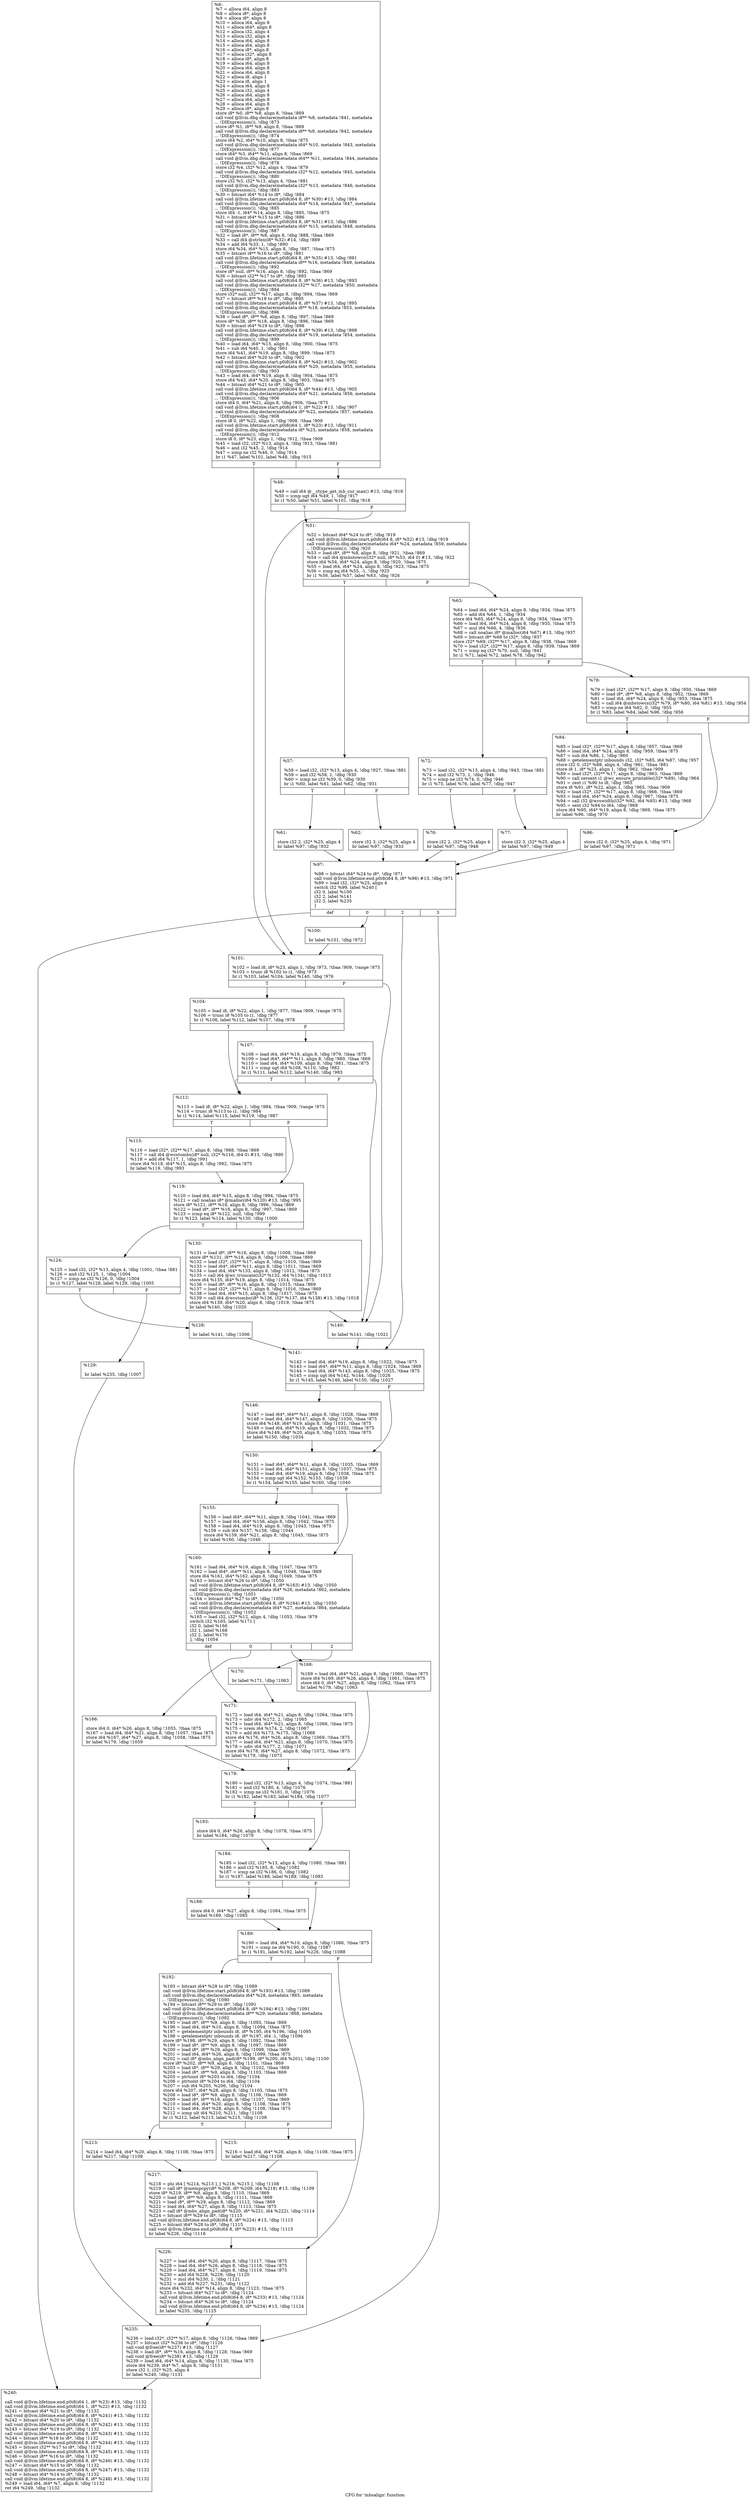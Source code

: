 digraph "CFG for 'mbsalign' function" {
	label="CFG for 'mbsalign' function";

	Node0xb84970 [shape=record,label="{%6:\l  %7 = alloca i64, align 8\l  %8 = alloca i8*, align 8\l  %9 = alloca i8*, align 8\l  %10 = alloca i64, align 8\l  %11 = alloca i64*, align 8\l  %12 = alloca i32, align 4\l  %13 = alloca i32, align 4\l  %14 = alloca i64, align 8\l  %15 = alloca i64, align 8\l  %16 = alloca i8*, align 8\l  %17 = alloca i32*, align 8\l  %18 = alloca i8*, align 8\l  %19 = alloca i64, align 8\l  %20 = alloca i64, align 8\l  %21 = alloca i64, align 8\l  %22 = alloca i8, align 1\l  %23 = alloca i8, align 1\l  %24 = alloca i64, align 8\l  %25 = alloca i32, align 4\l  %26 = alloca i64, align 8\l  %27 = alloca i64, align 8\l  %28 = alloca i64, align 8\l  %29 = alloca i8*, align 8\l  store i8* %0, i8** %8, align 8, !tbaa !869\l  call void @llvm.dbg.declare(metadata i8** %8, metadata !841, metadata\l... !DIExpression()), !dbg !873\l  store i8* %1, i8** %9, align 8, !tbaa !869\l  call void @llvm.dbg.declare(metadata i8** %9, metadata !842, metadata\l... !DIExpression()), !dbg !874\l  store i64 %2, i64* %10, align 8, !tbaa !875\l  call void @llvm.dbg.declare(metadata i64* %10, metadata !843, metadata\l... !DIExpression()), !dbg !877\l  store i64* %3, i64** %11, align 8, !tbaa !869\l  call void @llvm.dbg.declare(metadata i64** %11, metadata !844, metadata\l... !DIExpression()), !dbg !878\l  store i32 %4, i32* %12, align 4, !tbaa !879\l  call void @llvm.dbg.declare(metadata i32* %12, metadata !845, metadata\l... !DIExpression()), !dbg !880\l  store i32 %5, i32* %13, align 4, !tbaa !881\l  call void @llvm.dbg.declare(metadata i32* %13, metadata !846, metadata\l... !DIExpression()), !dbg !883\l  %30 = bitcast i64* %14 to i8*, !dbg !884\l  call void @llvm.lifetime.start.p0i8(i64 8, i8* %30) #13, !dbg !884\l  call void @llvm.dbg.declare(metadata i64* %14, metadata !847, metadata\l... !DIExpression()), !dbg !885\l  store i64 -1, i64* %14, align 8, !dbg !885, !tbaa !875\l  %31 = bitcast i64* %15 to i8*, !dbg !886\l  call void @llvm.lifetime.start.p0i8(i64 8, i8* %31) #13, !dbg !886\l  call void @llvm.dbg.declare(metadata i64* %15, metadata !848, metadata\l... !DIExpression()), !dbg !887\l  %32 = load i8*, i8** %8, align 8, !dbg !888, !tbaa !869\l  %33 = call i64 @strlen(i8* %32) #14, !dbg !889\l  %34 = add i64 %33, 1, !dbg !890\l  store i64 %34, i64* %15, align 8, !dbg !887, !tbaa !875\l  %35 = bitcast i8** %16 to i8*, !dbg !891\l  call void @llvm.lifetime.start.p0i8(i64 8, i8* %35) #13, !dbg !891\l  call void @llvm.dbg.declare(metadata i8** %16, metadata !849, metadata\l... !DIExpression()), !dbg !892\l  store i8* null, i8** %16, align 8, !dbg !892, !tbaa !869\l  %36 = bitcast i32** %17 to i8*, !dbg !893\l  call void @llvm.lifetime.start.p0i8(i64 8, i8* %36) #13, !dbg !893\l  call void @llvm.dbg.declare(metadata i32** %17, metadata !850, metadata\l... !DIExpression()), !dbg !894\l  store i32* null, i32** %17, align 8, !dbg !894, !tbaa !869\l  %37 = bitcast i8** %18 to i8*, !dbg !895\l  call void @llvm.lifetime.start.p0i8(i64 8, i8* %37) #13, !dbg !895\l  call void @llvm.dbg.declare(metadata i8** %18, metadata !853, metadata\l... !DIExpression()), !dbg !896\l  %38 = load i8*, i8** %8, align 8, !dbg !897, !tbaa !869\l  store i8* %38, i8** %18, align 8, !dbg !896, !tbaa !869\l  %39 = bitcast i64* %19 to i8*, !dbg !898\l  call void @llvm.lifetime.start.p0i8(i64 8, i8* %39) #13, !dbg !898\l  call void @llvm.dbg.declare(metadata i64* %19, metadata !854, metadata\l... !DIExpression()), !dbg !899\l  %40 = load i64, i64* %15, align 8, !dbg !900, !tbaa !875\l  %41 = sub i64 %40, 1, !dbg !901\l  store i64 %41, i64* %19, align 8, !dbg !899, !tbaa !875\l  %42 = bitcast i64* %20 to i8*, !dbg !902\l  call void @llvm.lifetime.start.p0i8(i64 8, i8* %42) #13, !dbg !902\l  call void @llvm.dbg.declare(metadata i64* %20, metadata !855, metadata\l... !DIExpression()), !dbg !903\l  %43 = load i64, i64* %19, align 8, !dbg !904, !tbaa !875\l  store i64 %43, i64* %20, align 8, !dbg !903, !tbaa !875\l  %44 = bitcast i64* %21 to i8*, !dbg !905\l  call void @llvm.lifetime.start.p0i8(i64 8, i8* %44) #13, !dbg !905\l  call void @llvm.dbg.declare(metadata i64* %21, metadata !856, metadata\l... !DIExpression()), !dbg !906\l  store i64 0, i64* %21, align 8, !dbg !906, !tbaa !875\l  call void @llvm.lifetime.start.p0i8(i64 1, i8* %22) #13, !dbg !907\l  call void @llvm.dbg.declare(metadata i8* %22, metadata !857, metadata\l... !DIExpression()), !dbg !908\l  store i8 0, i8* %22, align 1, !dbg !908, !tbaa !909\l  call void @llvm.lifetime.start.p0i8(i64 1, i8* %23) #13, !dbg !911\l  call void @llvm.dbg.declare(metadata i8* %23, metadata !858, metadata\l... !DIExpression()), !dbg !912\l  store i8 0, i8* %23, align 1, !dbg !912, !tbaa !909\l  %45 = load i32, i32* %13, align 4, !dbg !913, !tbaa !881\l  %46 = and i32 %45, 2, !dbg !914\l  %47 = icmp ne i32 %46, 0, !dbg !914\l  br i1 %47, label %101, label %48, !dbg !915\l|{<s0>T|<s1>F}}"];
	Node0xb84970:s0 -> Node0xb86c30;
	Node0xb84970:s1 -> Node0xb867d0;
	Node0xb867d0 [shape=record,label="{%48:\l\l  %49 = call i64 @__ctype_get_mb_cur_max() #13, !dbg !916\l  %50 = icmp ugt i64 %49, 1, !dbg !917\l  br i1 %50, label %51, label %101, !dbg !918\l|{<s0>T|<s1>F}}"];
	Node0xb867d0:s0 -> Node0xb86820;
	Node0xb867d0:s1 -> Node0xb86c30;
	Node0xb86820 [shape=record,label="{%51:\l\l  %52 = bitcast i64* %24 to i8*, !dbg !919\l  call void @llvm.lifetime.start.p0i8(i64 8, i8* %52) #13, !dbg !919\l  call void @llvm.dbg.declare(metadata i64* %24, metadata !859, metadata\l... !DIExpression()), !dbg !920\l  %53 = load i8*, i8** %8, align 8, !dbg !921, !tbaa !869\l  %54 = call i64 @mbstowcs(i32* null, i8* %53, i64 0) #13, !dbg !922\l  store i64 %54, i64* %24, align 8, !dbg !920, !tbaa !875\l  %55 = load i64, i64* %24, align 8, !dbg !923, !tbaa !875\l  %56 = icmp eq i64 %55, -1, !dbg !925\l  br i1 %56, label %57, label %63, !dbg !926\l|{<s0>T|<s1>F}}"];
	Node0xb86820:s0 -> Node0xb86870;
	Node0xb86820:s1 -> Node0xb86960;
	Node0xb86870 [shape=record,label="{%57:\l\l  %58 = load i32, i32* %13, align 4, !dbg !927, !tbaa !881\l  %59 = and i32 %58, 1, !dbg !930\l  %60 = icmp ne i32 %59, 0, !dbg !930\l  br i1 %60, label %61, label %62, !dbg !931\l|{<s0>T|<s1>F}}"];
	Node0xb86870:s0 -> Node0xb868c0;
	Node0xb86870:s1 -> Node0xb86910;
	Node0xb868c0 [shape=record,label="{%61:\l\l  store i32 2, i32* %25, align 4\l  br label %97, !dbg !932\l}"];
	Node0xb868c0 -> Node0xb86b90;
	Node0xb86910 [shape=record,label="{%62:\l\l  store i32 3, i32* %25, align 4\l  br label %97, !dbg !933\l}"];
	Node0xb86910 -> Node0xb86b90;
	Node0xb86960 [shape=record,label="{%63:\l\l  %64 = load i64, i64* %24, align 8, !dbg !934, !tbaa !875\l  %65 = add i64 %64, 1, !dbg !934\l  store i64 %65, i64* %24, align 8, !dbg !934, !tbaa !875\l  %66 = load i64, i64* %24, align 8, !dbg !935, !tbaa !875\l  %67 = mul i64 %66, 4, !dbg !936\l  %68 = call noalias i8* @malloc(i64 %67) #13, !dbg !937\l  %69 = bitcast i8* %68 to i32*, !dbg !937\l  store i32* %69, i32** %17, align 8, !dbg !938, !tbaa !869\l  %70 = load i32*, i32** %17, align 8, !dbg !939, !tbaa !869\l  %71 = icmp eq i32* %70, null, !dbg !941\l  br i1 %71, label %72, label %78, !dbg !942\l|{<s0>T|<s1>F}}"];
	Node0xb86960:s0 -> Node0xb869b0;
	Node0xb86960:s1 -> Node0xb86aa0;
	Node0xb869b0 [shape=record,label="{%72:\l\l  %73 = load i32, i32* %13, align 4, !dbg !943, !tbaa !881\l  %74 = and i32 %73, 1, !dbg !946\l  %75 = icmp ne i32 %74, 0, !dbg !946\l  br i1 %75, label %76, label %77, !dbg !947\l|{<s0>T|<s1>F}}"];
	Node0xb869b0:s0 -> Node0xb86a00;
	Node0xb869b0:s1 -> Node0xb86a50;
	Node0xb86a00 [shape=record,label="{%76:\l\l  store i32 2, i32* %25, align 4\l  br label %97, !dbg !948\l}"];
	Node0xb86a00 -> Node0xb86b90;
	Node0xb86a50 [shape=record,label="{%77:\l\l  store i32 3, i32* %25, align 4\l  br label %97, !dbg !949\l}"];
	Node0xb86a50 -> Node0xb86b90;
	Node0xb86aa0 [shape=record,label="{%78:\l\l  %79 = load i32*, i32** %17, align 8, !dbg !950, !tbaa !869\l  %80 = load i8*, i8** %8, align 8, !dbg !952, !tbaa !869\l  %81 = load i64, i64* %24, align 8, !dbg !953, !tbaa !875\l  %82 = call i64 @mbstowcs(i32* %79, i8* %80, i64 %81) #13, !dbg !954\l  %83 = icmp ne i64 %82, 0, !dbg !955\l  br i1 %83, label %84, label %96, !dbg !956\l|{<s0>T|<s1>F}}"];
	Node0xb86aa0:s0 -> Node0xb86af0;
	Node0xb86aa0:s1 -> Node0xb86b40;
	Node0xb86af0 [shape=record,label="{%84:\l\l  %85 = load i32*, i32** %17, align 8, !dbg !957, !tbaa !869\l  %86 = load i64, i64* %24, align 8, !dbg !959, !tbaa !875\l  %87 = sub i64 %86, 1, !dbg !960\l  %88 = getelementptr inbounds i32, i32* %85, i64 %87, !dbg !957\l  store i32 0, i32* %88, align 4, !dbg !961, !tbaa !881\l  store i8 1, i8* %23, align 1, !dbg !962, !tbaa !909\l  %89 = load i32*, i32** %17, align 8, !dbg !963, !tbaa !869\l  %90 = call zeroext i1 @wc_ensure_printable(i32* %89), !dbg !964\l  %91 = zext i1 %90 to i8, !dbg !965\l  store i8 %91, i8* %22, align 1, !dbg !965, !tbaa !909\l  %92 = load i32*, i32** %17, align 8, !dbg !966, !tbaa !869\l  %93 = load i64, i64* %24, align 8, !dbg !967, !tbaa !875\l  %94 = call i32 @wcswidth(i32* %92, i64 %93) #13, !dbg !968\l  %95 = sext i32 %94 to i64, !dbg !968\l  store i64 %95, i64* %19, align 8, !dbg !969, !tbaa !875\l  br label %96, !dbg !970\l}"];
	Node0xb86af0 -> Node0xb86b40;
	Node0xb86b40 [shape=record,label="{%96:\l\l  store i32 0, i32* %25, align 4, !dbg !971\l  br label %97, !dbg !971\l}"];
	Node0xb86b40 -> Node0xb86b90;
	Node0xb86b90 [shape=record,label="{%97:\l\l  %98 = bitcast i64* %24 to i8*, !dbg !971\l  call void @llvm.lifetime.end.p0i8(i64 8, i8* %98) #13, !dbg !971\l  %99 = load i32, i32* %25, align 4\l  switch i32 %99, label %240 [\l    i32 0, label %100\l    i32 2, label %141\l    i32 3, label %235\l  ]\l|{<s0>def|<s1>0|<s2>2|<s3>3}}"];
	Node0xb86b90:s0 -> Node0xb875e0;
	Node0xb86b90:s1 -> Node0xb86be0;
	Node0xb86b90:s2 -> Node0xb86fa0;
	Node0xb86b90:s3 -> Node0xb87590;
	Node0xb86be0 [shape=record,label="{%100:\l\l  br label %101, !dbg !972\l}"];
	Node0xb86be0 -> Node0xb86c30;
	Node0xb86c30 [shape=record,label="{%101:\l\l  %102 = load i8, i8* %23, align 1, !dbg !973, !tbaa !909, !range !975\l  %103 = trunc i8 %102 to i1, !dbg !973\l  br i1 %103, label %104, label %140, !dbg !976\l|{<s0>T|<s1>F}}"];
	Node0xb86c30:s0 -> Node0xb86c80;
	Node0xb86c30:s1 -> Node0xb86f50;
	Node0xb86c80 [shape=record,label="{%104:\l\l  %105 = load i8, i8* %22, align 1, !dbg !977, !tbaa !909, !range !975\l  %106 = trunc i8 %105 to i1, !dbg !977\l  br i1 %106, label %112, label %107, !dbg !978\l|{<s0>T|<s1>F}}"];
	Node0xb86c80:s0 -> Node0xb86d20;
	Node0xb86c80:s1 -> Node0xb86cd0;
	Node0xb86cd0 [shape=record,label="{%107:\l\l  %108 = load i64, i64* %19, align 8, !dbg !979, !tbaa !875\l  %109 = load i64*, i64** %11, align 8, !dbg !980, !tbaa !869\l  %110 = load i64, i64* %109, align 8, !dbg !981, !tbaa !875\l  %111 = icmp ugt i64 %108, %110, !dbg !982\l  br i1 %111, label %112, label %140, !dbg !983\l|{<s0>T|<s1>F}}"];
	Node0xb86cd0:s0 -> Node0xb86d20;
	Node0xb86cd0:s1 -> Node0xb86f50;
	Node0xb86d20 [shape=record,label="{%112:\l\l  %113 = load i8, i8* %22, align 1, !dbg !984, !tbaa !909, !range !975\l  %114 = trunc i8 %113 to i1, !dbg !984\l  br i1 %114, label %115, label %119, !dbg !987\l|{<s0>T|<s1>F}}"];
	Node0xb86d20:s0 -> Node0xb86d70;
	Node0xb86d20:s1 -> Node0xb86dc0;
	Node0xb86d70 [shape=record,label="{%115:\l\l  %116 = load i32*, i32** %17, align 8, !dbg !988, !tbaa !869\l  %117 = call i64 @wcstombs(i8* null, i32* %116, i64 0) #13, !dbg !990\l  %118 = add i64 %117, 1, !dbg !991\l  store i64 %118, i64* %15, align 8, !dbg !992, !tbaa !875\l  br label %119, !dbg !993\l}"];
	Node0xb86d70 -> Node0xb86dc0;
	Node0xb86dc0 [shape=record,label="{%119:\l\l  %120 = load i64, i64* %15, align 8, !dbg !994, !tbaa !875\l  %121 = call noalias i8* @malloc(i64 %120) #13, !dbg !995\l  store i8* %121, i8** %16, align 8, !dbg !996, !tbaa !869\l  %122 = load i8*, i8** %16, align 8, !dbg !997, !tbaa !869\l  %123 = icmp eq i8* %122, null, !dbg !999\l  br i1 %123, label %124, label %130, !dbg !1000\l|{<s0>T|<s1>F}}"];
	Node0xb86dc0:s0 -> Node0xb86e10;
	Node0xb86dc0:s1 -> Node0xb86f00;
	Node0xb86e10 [shape=record,label="{%124:\l\l  %125 = load i32, i32* %13, align 4, !dbg !1001, !tbaa !881\l  %126 = and i32 %125, 1, !dbg !1004\l  %127 = icmp ne i32 %126, 0, !dbg !1004\l  br i1 %127, label %128, label %129, !dbg !1005\l|{<s0>T|<s1>F}}"];
	Node0xb86e10:s0 -> Node0xb86e60;
	Node0xb86e10:s1 -> Node0xb86eb0;
	Node0xb86e60 [shape=record,label="{%128:\l\l  br label %141, !dbg !1006\l}"];
	Node0xb86e60 -> Node0xb86fa0;
	Node0xb86eb0 [shape=record,label="{%129:\l\l  br label %235, !dbg !1007\l}"];
	Node0xb86eb0 -> Node0xb87590;
	Node0xb86f00 [shape=record,label="{%130:\l\l  %131 = load i8*, i8** %16, align 8, !dbg !1008, !tbaa !869\l  store i8* %131, i8** %18, align 8, !dbg !1009, !tbaa !869\l  %132 = load i32*, i32** %17, align 8, !dbg !1010, !tbaa !869\l  %133 = load i64*, i64** %11, align 8, !dbg !1011, !tbaa !869\l  %134 = load i64, i64* %133, align 8, !dbg !1012, !tbaa !875\l  %135 = call i64 @wc_truncate(i32* %132, i64 %134), !dbg !1013\l  store i64 %135, i64* %19, align 8, !dbg !1014, !tbaa !875\l  %136 = load i8*, i8** %16, align 8, !dbg !1015, !tbaa !869\l  %137 = load i32*, i32** %17, align 8, !dbg !1016, !tbaa !869\l  %138 = load i64, i64* %15, align 8, !dbg !1017, !tbaa !875\l  %139 = call i64 @wcstombs(i8* %136, i32* %137, i64 %138) #13, !dbg !1018\l  store i64 %139, i64* %20, align 8, !dbg !1019, !tbaa !875\l  br label %140, !dbg !1020\l}"];
	Node0xb86f00 -> Node0xb86f50;
	Node0xb86f50 [shape=record,label="{%140:\l\l  br label %141, !dbg !1021\l}"];
	Node0xb86f50 -> Node0xb86fa0;
	Node0xb86fa0 [shape=record,label="{%141:\l\l  %142 = load i64, i64* %19, align 8, !dbg !1022, !tbaa !875\l  %143 = load i64*, i64** %11, align 8, !dbg !1024, !tbaa !869\l  %144 = load i64, i64* %143, align 8, !dbg !1025, !tbaa !875\l  %145 = icmp ugt i64 %142, %144, !dbg !1026\l  br i1 %145, label %146, label %150, !dbg !1027\l|{<s0>T|<s1>F}}"];
	Node0xb86fa0:s0 -> Node0xb86ff0;
	Node0xb86fa0:s1 -> Node0xb87040;
	Node0xb86ff0 [shape=record,label="{%146:\l\l  %147 = load i64*, i64** %11, align 8, !dbg !1028, !tbaa !869\l  %148 = load i64, i64* %147, align 8, !dbg !1030, !tbaa !875\l  store i64 %148, i64* %19, align 8, !dbg !1031, !tbaa !875\l  %149 = load i64, i64* %19, align 8, !dbg !1032, !tbaa !875\l  store i64 %149, i64* %20, align 8, !dbg !1033, !tbaa !875\l  br label %150, !dbg !1034\l}"];
	Node0xb86ff0 -> Node0xb87040;
	Node0xb87040 [shape=record,label="{%150:\l\l  %151 = load i64*, i64** %11, align 8, !dbg !1035, !tbaa !869\l  %152 = load i64, i64* %151, align 8, !dbg !1037, !tbaa !875\l  %153 = load i64, i64* %19, align 8, !dbg !1038, !tbaa !875\l  %154 = icmp ugt i64 %152, %153, !dbg !1039\l  br i1 %154, label %155, label %160, !dbg !1040\l|{<s0>T|<s1>F}}"];
	Node0xb87040:s0 -> Node0xb87090;
	Node0xb87040:s1 -> Node0xb870e0;
	Node0xb87090 [shape=record,label="{%155:\l\l  %156 = load i64*, i64** %11, align 8, !dbg !1041, !tbaa !869\l  %157 = load i64, i64* %156, align 8, !dbg !1042, !tbaa !875\l  %158 = load i64, i64* %19, align 8, !dbg !1043, !tbaa !875\l  %159 = sub i64 %157, %158, !dbg !1044\l  store i64 %159, i64* %21, align 8, !dbg !1045, !tbaa !875\l  br label %160, !dbg !1046\l}"];
	Node0xb87090 -> Node0xb870e0;
	Node0xb870e0 [shape=record,label="{%160:\l\l  %161 = load i64, i64* %19, align 8, !dbg !1047, !tbaa !875\l  %162 = load i64*, i64** %11, align 8, !dbg !1048, !tbaa !869\l  store i64 %161, i64* %162, align 8, !dbg !1049, !tbaa !875\l  %163 = bitcast i64* %26 to i8*, !dbg !1050\l  call void @llvm.lifetime.start.p0i8(i64 8, i8* %163) #13, !dbg !1050\l  call void @llvm.dbg.declare(metadata i64* %26, metadata !862, metadata\l... !DIExpression()), !dbg !1051\l  %164 = bitcast i64* %27 to i8*, !dbg !1050\l  call void @llvm.lifetime.start.p0i8(i64 8, i8* %164) #13, !dbg !1050\l  call void @llvm.dbg.declare(metadata i64* %27, metadata !864, metadata\l... !DIExpression()), !dbg !1052\l  %165 = load i32, i32* %12, align 4, !dbg !1053, !tbaa !879\l  switch i32 %165, label %171 [\l    i32 0, label %166\l    i32 1, label %168\l    i32 2, label %170\l  ], !dbg !1054\l|{<s0>def|<s1>0|<s2>1|<s3>2}}"];
	Node0xb870e0:s0 -> Node0xb87220;
	Node0xb870e0:s1 -> Node0xb87130;
	Node0xb870e0:s2 -> Node0xb87180;
	Node0xb870e0:s3 -> Node0xb871d0;
	Node0xb87130 [shape=record,label="{%166:\l\l  store i64 0, i64* %26, align 8, !dbg !1055, !tbaa !875\l  %167 = load i64, i64* %21, align 8, !dbg !1057, !tbaa !875\l  store i64 %167, i64* %27, align 8, !dbg !1058, !tbaa !875\l  br label %179, !dbg !1059\l}"];
	Node0xb87130 -> Node0xb87270;
	Node0xb87180 [shape=record,label="{%168:\l\l  %169 = load i64, i64* %21, align 8, !dbg !1060, !tbaa !875\l  store i64 %169, i64* %26, align 8, !dbg !1061, !tbaa !875\l  store i64 0, i64* %27, align 8, !dbg !1062, !tbaa !875\l  br label %179, !dbg !1063\l}"];
	Node0xb87180 -> Node0xb87270;
	Node0xb871d0 [shape=record,label="{%170:\l\l  br label %171, !dbg !1063\l}"];
	Node0xb871d0 -> Node0xb87220;
	Node0xb87220 [shape=record,label="{%171:\l\l  %172 = load i64, i64* %21, align 8, !dbg !1064, !tbaa !875\l  %173 = udiv i64 %172, 2, !dbg !1065\l  %174 = load i64, i64* %21, align 8, !dbg !1066, !tbaa !875\l  %175 = urem i64 %174, 2, !dbg !1067\l  %176 = add i64 %173, %175, !dbg !1068\l  store i64 %176, i64* %26, align 8, !dbg !1069, !tbaa !875\l  %177 = load i64, i64* %21, align 8, !dbg !1070, !tbaa !875\l  %178 = udiv i64 %177, 2, !dbg !1071\l  store i64 %178, i64* %27, align 8, !dbg !1072, !tbaa !875\l  br label %179, !dbg !1073\l}"];
	Node0xb87220 -> Node0xb87270;
	Node0xb87270 [shape=record,label="{%179:\l\l  %180 = load i32, i32* %13, align 4, !dbg !1074, !tbaa !881\l  %181 = and i32 %180, 4, !dbg !1076\l  %182 = icmp ne i32 %181, 0, !dbg !1076\l  br i1 %182, label %183, label %184, !dbg !1077\l|{<s0>T|<s1>F}}"];
	Node0xb87270:s0 -> Node0xb872c0;
	Node0xb87270:s1 -> Node0xb87310;
	Node0xb872c0 [shape=record,label="{%183:\l\l  store i64 0, i64* %26, align 8, !dbg !1078, !tbaa !875\l  br label %184, !dbg !1079\l}"];
	Node0xb872c0 -> Node0xb87310;
	Node0xb87310 [shape=record,label="{%184:\l\l  %185 = load i32, i32* %13, align 4, !dbg !1080, !tbaa !881\l  %186 = and i32 %185, 8, !dbg !1082\l  %187 = icmp ne i32 %186, 0, !dbg !1082\l  br i1 %187, label %188, label %189, !dbg !1083\l|{<s0>T|<s1>F}}"];
	Node0xb87310:s0 -> Node0xb87360;
	Node0xb87310:s1 -> Node0xb873b0;
	Node0xb87360 [shape=record,label="{%188:\l\l  store i64 0, i64* %27, align 8, !dbg !1084, !tbaa !875\l  br label %189, !dbg !1085\l}"];
	Node0xb87360 -> Node0xb873b0;
	Node0xb873b0 [shape=record,label="{%189:\l\l  %190 = load i64, i64* %10, align 8, !dbg !1086, !tbaa !875\l  %191 = icmp ne i64 %190, 0, !dbg !1087\l  br i1 %191, label %192, label %226, !dbg !1088\l|{<s0>T|<s1>F}}"];
	Node0xb873b0:s0 -> Node0xb87400;
	Node0xb873b0:s1 -> Node0xb87540;
	Node0xb87400 [shape=record,label="{%192:\l\l  %193 = bitcast i64* %28 to i8*, !dbg !1089\l  call void @llvm.lifetime.start.p0i8(i64 8, i8* %193) #13, !dbg !1089\l  call void @llvm.dbg.declare(metadata i64* %28, metadata !865, metadata\l... !DIExpression()), !dbg !1090\l  %194 = bitcast i8** %29 to i8*, !dbg !1091\l  call void @llvm.lifetime.start.p0i8(i64 8, i8* %194) #13, !dbg !1091\l  call void @llvm.dbg.declare(metadata i8** %29, metadata !868, metadata\l... !DIExpression()), !dbg !1092\l  %195 = load i8*, i8** %9, align 8, !dbg !1093, !tbaa !869\l  %196 = load i64, i64* %10, align 8, !dbg !1094, !tbaa !875\l  %197 = getelementptr inbounds i8, i8* %195, i64 %196, !dbg !1095\l  %198 = getelementptr inbounds i8, i8* %197, i64 -1, !dbg !1096\l  store i8* %198, i8** %29, align 8, !dbg !1092, !tbaa !869\l  %199 = load i8*, i8** %9, align 8, !dbg !1097, !tbaa !869\l  %200 = load i8*, i8** %29, align 8, !dbg !1098, !tbaa !869\l  %201 = load i64, i64* %26, align 8, !dbg !1099, !tbaa !875\l  %202 = call i8* @mbs_align_pad(i8* %199, i8* %200, i64 %201), !dbg !1100\l  store i8* %202, i8** %9, align 8, !dbg !1101, !tbaa !869\l  %203 = load i8*, i8** %29, align 8, !dbg !1102, !tbaa !869\l  %204 = load i8*, i8** %9, align 8, !dbg !1103, !tbaa !869\l  %205 = ptrtoint i8* %203 to i64, !dbg !1104\l  %206 = ptrtoint i8* %204 to i64, !dbg !1104\l  %207 = sub i64 %205, %206, !dbg !1104\l  store i64 %207, i64* %28, align 8, !dbg !1105, !tbaa !875\l  %208 = load i8*, i8** %9, align 8, !dbg !1106, !tbaa !869\l  %209 = load i8*, i8** %18, align 8, !dbg !1107, !tbaa !869\l  %210 = load i64, i64* %20, align 8, !dbg !1108, !tbaa !875\l  %211 = load i64, i64* %28, align 8, !dbg !1108, !tbaa !875\l  %212 = icmp ult i64 %210, %211, !dbg !1108\l  br i1 %212, label %213, label %215, !dbg !1108\l|{<s0>T|<s1>F}}"];
	Node0xb87400:s0 -> Node0xb87450;
	Node0xb87400:s1 -> Node0xb874a0;
	Node0xb87450 [shape=record,label="{%213:\l\l  %214 = load i64, i64* %20, align 8, !dbg !1108, !tbaa !875\l  br label %217, !dbg !1108\l}"];
	Node0xb87450 -> Node0xb874f0;
	Node0xb874a0 [shape=record,label="{%215:\l\l  %216 = load i64, i64* %28, align 8, !dbg !1108, !tbaa !875\l  br label %217, !dbg !1108\l}"];
	Node0xb874a0 -> Node0xb874f0;
	Node0xb874f0 [shape=record,label="{%217:\l\l  %218 = phi i64 [ %214, %213 ], [ %216, %215 ], !dbg !1108\l  %219 = call i8* @mempcpy(i8* %208, i8* %209, i64 %218) #13, !dbg !1109\l  store i8* %219, i8** %9, align 8, !dbg !1110, !tbaa !869\l  %220 = load i8*, i8** %9, align 8, !dbg !1111, !tbaa !869\l  %221 = load i8*, i8** %29, align 8, !dbg !1112, !tbaa !869\l  %222 = load i64, i64* %27, align 8, !dbg !1113, !tbaa !875\l  %223 = call i8* @mbs_align_pad(i8* %220, i8* %221, i64 %222), !dbg !1114\l  %224 = bitcast i8** %29 to i8*, !dbg !1115\l  call void @llvm.lifetime.end.p0i8(i64 8, i8* %224) #13, !dbg !1115\l  %225 = bitcast i64* %28 to i8*, !dbg !1115\l  call void @llvm.lifetime.end.p0i8(i64 8, i8* %225) #13, !dbg !1115\l  br label %226, !dbg !1116\l}"];
	Node0xb874f0 -> Node0xb87540;
	Node0xb87540 [shape=record,label="{%226:\l\l  %227 = load i64, i64* %20, align 8, !dbg !1117, !tbaa !875\l  %228 = load i64, i64* %26, align 8, !dbg !1118, !tbaa !875\l  %229 = load i64, i64* %27, align 8, !dbg !1119, !tbaa !875\l  %230 = add i64 %228, %229, !dbg !1120\l  %231 = mul i64 %230, 1, !dbg !1121\l  %232 = add i64 %227, %231, !dbg !1122\l  store i64 %232, i64* %14, align 8, !dbg !1123, !tbaa !875\l  %233 = bitcast i64* %27 to i8*, !dbg !1124\l  call void @llvm.lifetime.end.p0i8(i64 8, i8* %233) #13, !dbg !1124\l  %234 = bitcast i64* %26 to i8*, !dbg !1124\l  call void @llvm.lifetime.end.p0i8(i64 8, i8* %234) #13, !dbg !1124\l  br label %235, !dbg !1125\l}"];
	Node0xb87540 -> Node0xb87590;
	Node0xb87590 [shape=record,label="{%235:\l\l  %236 = load i32*, i32** %17, align 8, !dbg !1126, !tbaa !869\l  %237 = bitcast i32* %236 to i8*, !dbg !1126\l  call void @free(i8* %237) #13, !dbg !1127\l  %238 = load i8*, i8** %16, align 8, !dbg !1128, !tbaa !869\l  call void @free(i8* %238) #13, !dbg !1129\l  %239 = load i64, i64* %14, align 8, !dbg !1130, !tbaa !875\l  store i64 %239, i64* %7, align 8, !dbg !1131\l  store i32 1, i32* %25, align 4\l  br label %240, !dbg !1131\l}"];
	Node0xb87590 -> Node0xb875e0;
	Node0xb875e0 [shape=record,label="{%240:\l\l  call void @llvm.lifetime.end.p0i8(i64 1, i8* %23) #13, !dbg !1132\l  call void @llvm.lifetime.end.p0i8(i64 1, i8* %22) #13, !dbg !1132\l  %241 = bitcast i64* %21 to i8*, !dbg !1132\l  call void @llvm.lifetime.end.p0i8(i64 8, i8* %241) #13, !dbg !1132\l  %242 = bitcast i64* %20 to i8*, !dbg !1132\l  call void @llvm.lifetime.end.p0i8(i64 8, i8* %242) #13, !dbg !1132\l  %243 = bitcast i64* %19 to i8*, !dbg !1132\l  call void @llvm.lifetime.end.p0i8(i64 8, i8* %243) #13, !dbg !1132\l  %244 = bitcast i8** %18 to i8*, !dbg !1132\l  call void @llvm.lifetime.end.p0i8(i64 8, i8* %244) #13, !dbg !1132\l  %245 = bitcast i32** %17 to i8*, !dbg !1132\l  call void @llvm.lifetime.end.p0i8(i64 8, i8* %245) #13, !dbg !1132\l  %246 = bitcast i8** %16 to i8*, !dbg !1132\l  call void @llvm.lifetime.end.p0i8(i64 8, i8* %246) #13, !dbg !1132\l  %247 = bitcast i64* %15 to i8*, !dbg !1132\l  call void @llvm.lifetime.end.p0i8(i64 8, i8* %247) #13, !dbg !1132\l  %248 = bitcast i64* %14 to i8*, !dbg !1132\l  call void @llvm.lifetime.end.p0i8(i64 8, i8* %248) #13, !dbg !1132\l  %249 = load i64, i64* %7, align 8, !dbg !1132\l  ret i64 %249, !dbg !1132\l}"];
}
